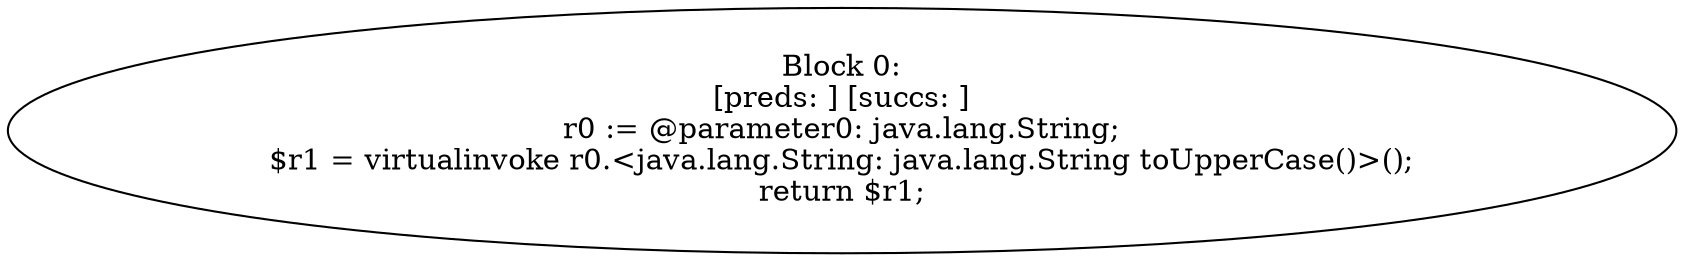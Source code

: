 digraph "unitGraph" {
    "Block 0:
[preds: ] [succs: ]
r0 := @parameter0: java.lang.String;
$r1 = virtualinvoke r0.<java.lang.String: java.lang.String toUpperCase()>();
return $r1;
"
}
